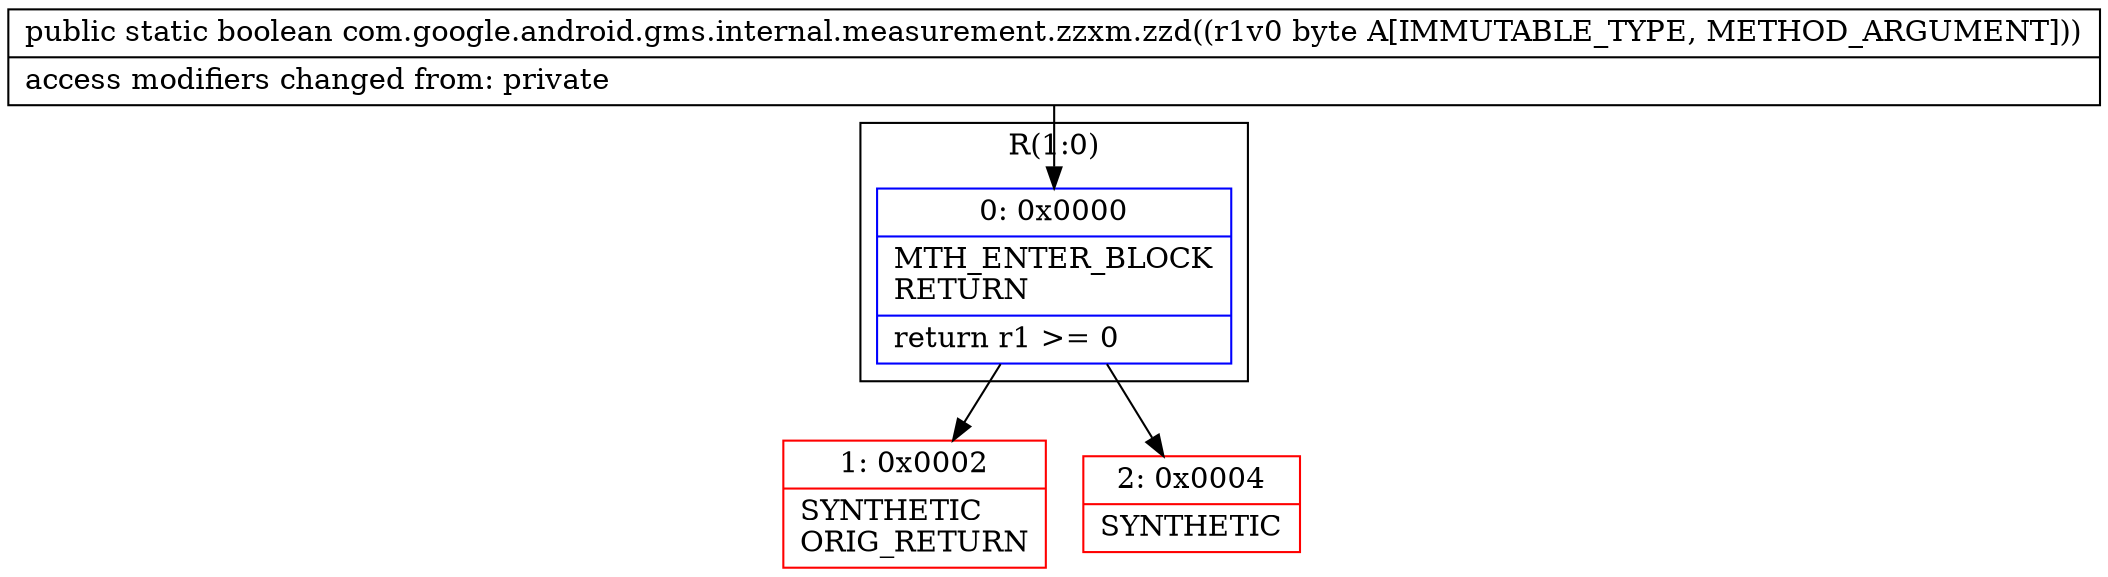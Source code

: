 digraph "CFG forcom.google.android.gms.internal.measurement.zzxm.zzd(B)Z" {
subgraph cluster_Region_473340233 {
label = "R(1:0)";
node [shape=record,color=blue];
Node_0 [shape=record,label="{0\:\ 0x0000|MTH_ENTER_BLOCK\lRETURN\l|return r1 \>= 0\l}"];
}
Node_1 [shape=record,color=red,label="{1\:\ 0x0002|SYNTHETIC\lORIG_RETURN\l}"];
Node_2 [shape=record,color=red,label="{2\:\ 0x0004|SYNTHETIC\l}"];
MethodNode[shape=record,label="{public static boolean com.google.android.gms.internal.measurement.zzxm.zzd((r1v0 byte A[IMMUTABLE_TYPE, METHOD_ARGUMENT]))  | access modifiers changed from: private\l}"];
MethodNode -> Node_0;
Node_0 -> Node_1;
Node_0 -> Node_2;
}

